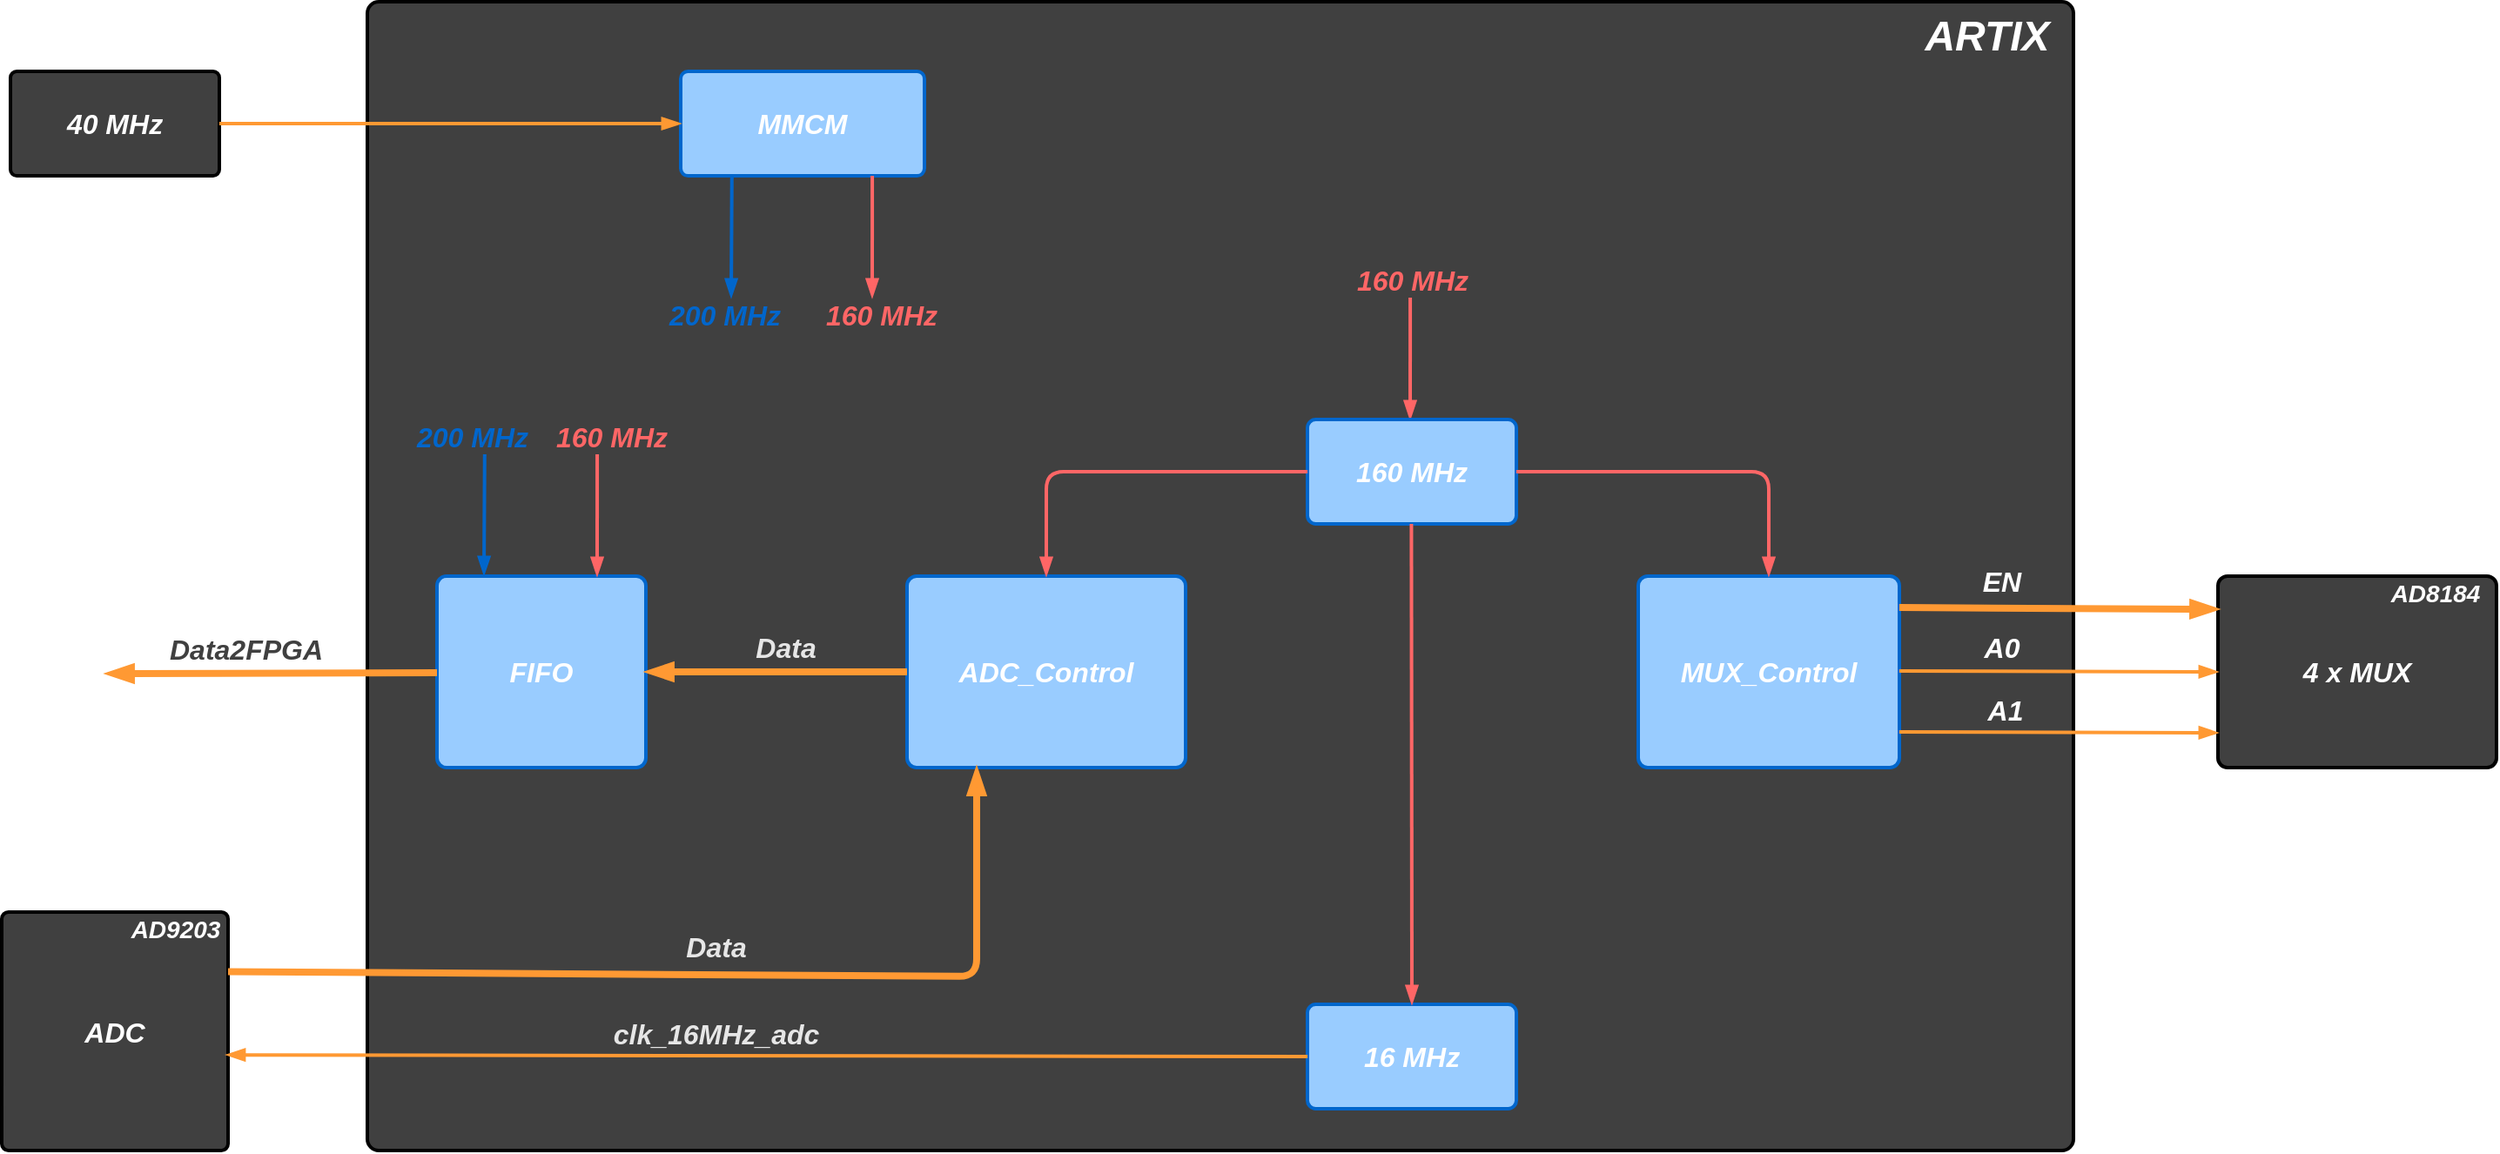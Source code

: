 <mxfile version="13.6.5" type="github">
  <diagram name="Page-1" id="90a13364-a465-7bf4-72fc-28e22215d7a0">
    <mxGraphModel dx="1422" dy="720" grid="1" gridSize="10" guides="1" tooltips="1" connect="1" arrows="1" fold="1" page="1" pageScale="1.5" pageWidth="1169" pageHeight="826" background="#ffffff" math="0" shadow="0">
      <root>
        <mxCell id="0" style=";html=1;" />
        <mxCell id="1" style=";html=1;" parent="0" />
        <mxCell id="dTF6DqdIlyTkAC6OraM3-1" value="" style="rounded=1;whiteSpace=wrap;html=1;arcSize=1;strokeWidth=2;fillColor=#404040;" vertex="1" parent="1">
          <mxGeometry x="340" y="270" width="980" height="660" as="geometry" />
        </mxCell>
        <mxCell id="dTF6DqdIlyTkAC6OraM3-2" value="&lt;font color=&quot;#ffffff&quot; size=&quot;1&quot;&gt;&lt;b&gt;&lt;i style=&quot;font-size: 16px&quot;&gt;MMCM&lt;/i&gt;&lt;/b&gt;&lt;/font&gt;" style="rounded=1;whiteSpace=wrap;html=1;strokeWidth=2;arcSize=7;fillColor=#99CCFF;strokeColor=#0066CC;" vertex="1" parent="1">
          <mxGeometry x="520" y="310" width="140" height="60" as="geometry" />
        </mxCell>
        <mxCell id="dTF6DqdIlyTkAC6OraM3-3" value="&lt;b&gt;&lt;font style=&quot;font-size: 16px&quot; color=&quot;#ffffff&quot;&gt;&lt;i&gt;FIFO&lt;/i&gt;&lt;/font&gt;&lt;/b&gt;" style="rounded=1;whiteSpace=wrap;html=1;strokeWidth=2;glass=0;shadow=0;sketch=0;arcSize=5;strokeColor=#0066CC;fillColor=#99CCFF;" vertex="1" parent="1">
          <mxGeometry x="380" y="600" width="120" height="110" as="geometry" />
        </mxCell>
        <mxCell id="dTF6DqdIlyTkAC6OraM3-4" value="&lt;b&gt;&lt;font color=&quot;#ffffff&quot; size=&quot;1&quot;&gt;&lt;i style=&quot;font-size: 16px&quot;&gt;40 MHz&lt;/i&gt;&lt;/font&gt;&lt;/b&gt;" style="rounded=1;whiteSpace=wrap;html=1;arcSize=6;strokeWidth=2;fillColor=#404040;" vertex="1" parent="1">
          <mxGeometry x="135" y="310" width="120" height="60" as="geometry" />
        </mxCell>
        <mxCell id="dTF6DqdIlyTkAC6OraM3-5" value="&lt;b&gt;&lt;i&gt;&lt;font style=&quot;font-size: 16px&quot; color=&quot;#ffffff&quot;&gt;ADC&lt;/font&gt;&lt;/i&gt;&lt;/b&gt;" style="rounded=1;whiteSpace=wrap;html=1;strokeWidth=2;arcSize=3;fillColor=#404040;" vertex="1" parent="1">
          <mxGeometry x="130" y="793" width="130" height="137" as="geometry" />
        </mxCell>
        <mxCell id="dTF6DqdIlyTkAC6OraM3-6" value="&lt;b&gt;&lt;i&gt;&lt;font style=&quot;font-size: 16px&quot; color=&quot;#ffffff&quot;&gt;ADC_Control&lt;/font&gt;&lt;/i&gt;&lt;/b&gt;" style="rounded=1;whiteSpace=wrap;html=1;arcSize=5;fillColor=#99CCFF;strokeWidth=2;strokeColor=#0066CC;" vertex="1" parent="1">
          <mxGeometry x="650" y="600" width="160" height="110" as="geometry" />
        </mxCell>
        <mxCell id="dTF6DqdIlyTkAC6OraM3-7" value="&lt;font style=&quot;font-size: 16px&quot; color=&quot;#ffffff&quot;&gt;&lt;b&gt;&lt;i&gt;MUX_Control&lt;/i&gt;&lt;/b&gt;&lt;/font&gt;" style="rounded=1;whiteSpace=wrap;html=1;strokeWidth=2;strokeColor=#0066CC;fillColor=#99CCFF;arcSize=5;" vertex="1" parent="1">
          <mxGeometry x="1070" y="600" width="150" height="110" as="geometry" />
        </mxCell>
        <mxCell id="dTF6DqdIlyTkAC6OraM3-8" value="&lt;b&gt;&lt;i&gt;&lt;font style=&quot;font-size: 16px&quot; color=&quot;#ffffff&quot;&gt;4 x MUX&lt;/font&gt;&lt;/i&gt;&lt;/b&gt;" style="rounded=1;whiteSpace=wrap;html=1;strokeWidth=2;arcSize=5;fillColor=#404040;" vertex="1" parent="1">
          <mxGeometry x="1403" y="600" width="160" height="110" as="geometry" />
        </mxCell>
        <mxCell id="dTF6DqdIlyTkAC6OraM3-10" value="" style="endArrow=blockThin;html=1;entryX=0;entryY=0.5;entryDx=0;entryDy=0;exitX=1;exitY=0.5;exitDx=0;exitDy=0;strokeWidth=2;endFill=1;strokeColor=#FF9933;" edge="1" parent="1" source="dTF6DqdIlyTkAC6OraM3-4" target="dTF6DqdIlyTkAC6OraM3-2">
          <mxGeometry width="50" height="50" relative="1" as="geometry">
            <mxPoint x="700" y="590" as="sourcePoint" />
            <mxPoint x="750" y="540" as="targetPoint" />
          </mxGeometry>
        </mxCell>
        <mxCell id="dTF6DqdIlyTkAC6OraM3-14" value="" style="endArrow=blockThin;html=1;strokeWidth=2;rounded=1;jumpSize=0;endFill=1;exitX=0.21;exitY=1.009;exitDx=0;exitDy=0;exitPerimeter=0;strokeColor=#0066CC;" edge="1" parent="1" source="dTF6DqdIlyTkAC6OraM3-2">
          <mxGeometry width="50" height="50" relative="1" as="geometry">
            <mxPoint x="550" y="373" as="sourcePoint" />
            <mxPoint x="549" y="440" as="targetPoint" />
          </mxGeometry>
        </mxCell>
        <mxCell id="dTF6DqdIlyTkAC6OraM3-15" value="" style="endArrow=blockThin;html=1;endFill=1;strokeWidth=2;exitX=0.786;exitY=1;exitDx=0;exitDy=0;exitPerimeter=0;fillColor=#f8cecc;strokeColor=#FF6666;" edge="1" parent="1" source="dTF6DqdIlyTkAC6OraM3-2">
          <mxGeometry width="50" height="50" relative="1" as="geometry">
            <mxPoint x="680" y="390" as="sourcePoint" />
            <mxPoint x="630" y="440" as="targetPoint" />
          </mxGeometry>
        </mxCell>
        <mxCell id="dTF6DqdIlyTkAC6OraM3-16" value="&lt;b&gt;&lt;font style=&quot;font-size: 16px&quot; color=&quot;#0066cc&quot;&gt;&lt;i&gt;200 MHz&lt;/i&gt;&lt;/font&gt;&lt;/b&gt;" style="text;html=1;align=center;verticalAlign=middle;resizable=0;points=[];autosize=1;" vertex="1" parent="1">
          <mxGeometry x="505" y="440" width="80" height="20" as="geometry" />
        </mxCell>
        <mxCell id="dTF6DqdIlyTkAC6OraM3-17" value="&lt;font color=&quot;#ff6666&quot; size=&quot;1&quot;&gt;&lt;b style=&quot;font-size: 16px&quot;&gt;&lt;i&gt;160 MHz&lt;/i&gt;&lt;/b&gt;&lt;/font&gt;" style="text;html=1;align=center;verticalAlign=middle;resizable=0;points=[];autosize=1;" vertex="1" parent="1">
          <mxGeometry x="595" y="440" width="80" height="20" as="geometry" />
        </mxCell>
        <mxCell id="dTF6DqdIlyTkAC6OraM3-18" value="" style="endArrow=blockThin;html=1;strokeWidth=2;rounded=1;jumpSize=0;endFill=1;exitX=0.21;exitY=1.009;exitDx=0;exitDy=0;exitPerimeter=0;strokeColor=#0066CC;" edge="1" parent="1">
          <mxGeometry width="50" height="50" relative="1" as="geometry">
            <mxPoint x="407.4" y="530" as="sourcePoint" />
            <mxPoint x="407.0" y="599.46" as="targetPoint" />
          </mxGeometry>
        </mxCell>
        <mxCell id="dTF6DqdIlyTkAC6OraM3-19" value="" style="endArrow=blockThin;html=1;endFill=1;strokeWidth=2;exitX=0.786;exitY=1;exitDx=0;exitDy=0;exitPerimeter=0;fillColor=#f8cecc;strokeColor=#FF6666;" edge="1" parent="1">
          <mxGeometry width="50" height="50" relative="1" as="geometry">
            <mxPoint x="472.04" y="530" as="sourcePoint" />
            <mxPoint x="472" y="600" as="targetPoint" />
          </mxGeometry>
        </mxCell>
        <mxCell id="dTF6DqdIlyTkAC6OraM3-20" value="&lt;b&gt;&lt;font style=&quot;font-size: 16px&quot; color=&quot;#0066cc&quot;&gt;&lt;i&gt;200 MHz&lt;/i&gt;&lt;/font&gt;&lt;/b&gt;" style="text;html=1;align=center;verticalAlign=middle;resizable=0;points=[];autosize=1;" vertex="1" parent="1">
          <mxGeometry x="360" y="510" width="80" height="20" as="geometry" />
        </mxCell>
        <mxCell id="dTF6DqdIlyTkAC6OraM3-21" value="&lt;font color=&quot;#ff6666&quot; size=&quot;1&quot;&gt;&lt;b style=&quot;font-size: 16px&quot;&gt;&lt;i&gt;160 MHz&lt;/i&gt;&lt;/b&gt;&lt;/font&gt;" style="text;html=1;align=center;verticalAlign=middle;resizable=0;points=[];autosize=1;" vertex="1" parent="1">
          <mxGeometry x="440" y="510" width="80" height="20" as="geometry" />
        </mxCell>
        <mxCell id="dTF6DqdIlyTkAC6OraM3-22" value="" style="endArrow=blockThin;html=1;strokeWidth=4;entryX=1;entryY=0.5;entryDx=0;entryDy=0;exitX=0;exitY=0.5;exitDx=0;exitDy=0;endFill=1;strokeColor=#FF9933;" edge="1" parent="1" source="dTF6DqdIlyTkAC6OraM3-6" target="dTF6DqdIlyTkAC6OraM3-3">
          <mxGeometry width="50" height="50" relative="1" as="geometry">
            <mxPoint x="650" y="530" as="sourcePoint" />
            <mxPoint x="700" y="480" as="targetPoint" />
          </mxGeometry>
        </mxCell>
        <mxCell id="dTF6DqdIlyTkAC6OraM3-24" value="&lt;b&gt;&lt;i&gt;&lt;font style=&quot;font-size: 16px&quot; color=&quot;#e6e6e6&quot;&gt;Data&lt;/font&gt;&lt;/i&gt;&lt;/b&gt;" style="text;html=1;align=center;verticalAlign=middle;resizable=0;points=[];autosize=1;" vertex="1" parent="1">
          <mxGeometry x="555" y="631" width="50" height="20" as="geometry" />
        </mxCell>
        <mxCell id="dTF6DqdIlyTkAC6OraM3-25" value="" style="endArrow=blockThin;html=1;strokeWidth=4;entryX=0.25;entryY=1;entryDx=0;entryDy=0;endFill=1;exitX=1;exitY=0.25;exitDx=0;exitDy=0;strokeColor=#FF9933;" edge="1" parent="1" source="dTF6DqdIlyTkAC6OraM3-5">
          <mxGeometry width="50" height="50" relative="1" as="geometry">
            <mxPoint x="263" y="810" as="sourcePoint" />
            <mxPoint x="690.0" y="710" as="targetPoint" />
            <Array as="points">
              <mxPoint x="690" y="830" />
            </Array>
          </mxGeometry>
        </mxCell>
        <mxCell id="dTF6DqdIlyTkAC6OraM3-26" value="" style="endArrow=blockThin;html=1;endFill=1;strokeWidth=2;exitX=0.786;exitY=1;exitDx=0;exitDy=0;exitPerimeter=0;fillColor=#f8cecc;strokeColor=#FF6666;" edge="1" parent="1">
          <mxGeometry width="50" height="50" relative="1" as="geometry">
            <mxPoint x="939.04" y="440" as="sourcePoint" />
            <mxPoint x="939" y="510" as="targetPoint" />
          </mxGeometry>
        </mxCell>
        <mxCell id="dTF6DqdIlyTkAC6OraM3-28" value="&lt;b&gt;&lt;i&gt;&lt;font style=&quot;font-size: 16px&quot; color=&quot;#ffffff&quot;&gt;160 MHz&lt;/font&gt;&lt;/i&gt;&lt;/b&gt;" style="rounded=1;whiteSpace=wrap;html=1;shadow=0;glass=0;sketch=0;strokeWidth=2;arcSize=8;fillColor=#99CCFF;strokeColor=#0066CC;" vertex="1" parent="1">
          <mxGeometry x="880" y="510" width="120" height="60" as="geometry" />
        </mxCell>
        <mxCell id="dTF6DqdIlyTkAC6OraM3-29" value="" style="endArrow=blockThin;html=1;endFill=1;strokeWidth=2;exitX=0;exitY=0.5;exitDx=0;exitDy=0;fillColor=#f8cecc;strokeColor=#FF6666;entryX=0.5;entryY=0;entryDx=0;entryDy=0;" edge="1" parent="1" source="dTF6DqdIlyTkAC6OraM3-28" target="dTF6DqdIlyTkAC6OraM3-6">
          <mxGeometry width="50" height="50" relative="1" as="geometry">
            <mxPoint x="910.04" y="570" as="sourcePoint" />
            <mxPoint x="850" y="651" as="targetPoint" />
            <Array as="points">
              <mxPoint x="730" y="540" />
            </Array>
          </mxGeometry>
        </mxCell>
        <mxCell id="dTF6DqdIlyTkAC6OraM3-30" value="" style="endArrow=blockThin;html=1;endFill=1;strokeWidth=2;exitX=1;exitY=0.5;exitDx=0;exitDy=0;fillColor=#f8cecc;strokeColor=#FF6666;entryX=0.5;entryY=0;entryDx=0;entryDy=0;" edge="1" parent="1" source="dTF6DqdIlyTkAC6OraM3-28" target="dTF6DqdIlyTkAC6OraM3-7">
          <mxGeometry width="50" height="50" relative="1" as="geometry">
            <mxPoint x="1160" y="540" as="sourcePoint" />
            <mxPoint x="1010" y="600" as="targetPoint" />
            <Array as="points">
              <mxPoint x="1145" y="540" />
            </Array>
          </mxGeometry>
        </mxCell>
        <mxCell id="dTF6DqdIlyTkAC6OraM3-31" value="&lt;b&gt;&lt;i&gt;&lt;font style=&quot;font-size: 16px&quot; color=&quot;#ffffff&quot;&gt;16 MHz&lt;/font&gt;&lt;/i&gt;&lt;/b&gt;" style="rounded=1;whiteSpace=wrap;html=1;shadow=0;glass=0;sketch=0;strokeWidth=2;arcSize=8;fillColor=#99CCFF;strokeColor=#0066CC;" vertex="1" parent="1">
          <mxGeometry x="880" y="846" width="120" height="60" as="geometry" />
        </mxCell>
        <mxCell id="dTF6DqdIlyTkAC6OraM3-32" value="" style="endArrow=blockThin;html=1;endFill=1;strokeWidth=2;exitX=0.786;exitY=1;exitDx=0;exitDy=0;exitPerimeter=0;fillColor=#f8cecc;strokeColor=#FF6666;entryX=0.5;entryY=0;entryDx=0;entryDy=0;" edge="1" parent="1" target="dTF6DqdIlyTkAC6OraM3-31">
          <mxGeometry width="50" height="50" relative="1" as="geometry">
            <mxPoint x="939.71" y="570" as="sourcePoint" />
            <mxPoint x="939.67" y="640" as="targetPoint" />
          </mxGeometry>
        </mxCell>
        <mxCell id="dTF6DqdIlyTkAC6OraM3-33" value="" style="endArrow=blockThin;html=1;endFill=1;strokeWidth=2;exitX=0;exitY=0.5;exitDx=0;exitDy=0;fillColor=#f8cecc;entryX=0.992;entryY=0.599;entryDx=0;entryDy=0;entryPerimeter=0;strokeColor=#FF9933;" edge="1" parent="1" source="dTF6DqdIlyTkAC6OraM3-31" target="dTF6DqdIlyTkAC6OraM3-5">
          <mxGeometry width="50" height="50" relative="1" as="geometry">
            <mxPoint x="740" y="710" as="sourcePoint" />
            <mxPoint x="300" y="873" as="targetPoint" />
          </mxGeometry>
        </mxCell>
        <mxCell id="dTF6DqdIlyTkAC6OraM3-34" value="&lt;font color=&quot;#e6e6e6&quot; size=&quot;1&quot;&gt;&lt;b&gt;&lt;i style=&quot;font-size: 16px&quot;&gt;clk_16MHz_adc&lt;/i&gt;&lt;/b&gt;&lt;/font&gt;" style="text;html=1;align=center;verticalAlign=middle;resizable=0;points=[];autosize=1;" vertex="1" parent="1">
          <mxGeometry x="475" y="853" width="130" height="20" as="geometry" />
        </mxCell>
        <mxCell id="dTF6DqdIlyTkAC6OraM3-35" value="&lt;b&gt;&lt;i&gt;&lt;font style=&quot;font-size: 16px&quot; color=&quot;#e6e6e6&quot;&gt;Data&lt;/font&gt;&lt;/i&gt;&lt;/b&gt;" style="text;html=1;align=center;verticalAlign=middle;resizable=0;points=[];autosize=1;" vertex="1" parent="1">
          <mxGeometry x="515" y="803" width="50" height="20" as="geometry" />
        </mxCell>
        <mxCell id="dTF6DqdIlyTkAC6OraM3-36" value="&lt;b&gt;&lt;i&gt;&lt;font style=&quot;font-size: 14px&quot; color=&quot;#ffffff&quot;&gt;AD8184&lt;/font&gt;&lt;/i&gt;&lt;/b&gt;" style="text;html=1;strokeColor=none;fillColor=none;align=center;verticalAlign=middle;whiteSpace=wrap;rounded=0;shadow=0;glass=0;sketch=0;" vertex="1" parent="1">
          <mxGeometry x="1493" y="600" width="70" height="20" as="geometry" />
        </mxCell>
        <mxCell id="dTF6DqdIlyTkAC6OraM3-38" value="&lt;b&gt;&lt;i&gt;&lt;font style=&quot;font-size: 14px&quot; color=&quot;#ffffff&quot;&gt;AD9203&lt;/font&gt;&lt;/i&gt;&lt;/b&gt;" style="text;html=1;strokeColor=none;fillColor=none;align=center;verticalAlign=middle;whiteSpace=wrap;rounded=0;shadow=0;glass=0;sketch=0;" vertex="1" parent="1">
          <mxGeometry x="200" y="793" width="60" height="20" as="geometry" />
        </mxCell>
        <mxCell id="dTF6DqdIlyTkAC6OraM3-39" value="&lt;font color=&quot;#ff6666&quot; size=&quot;1&quot;&gt;&lt;b style=&quot;font-size: 16px&quot;&gt;&lt;i&gt;160 MHz&lt;/i&gt;&lt;/b&gt;&lt;/font&gt;" style="text;html=1;align=center;verticalAlign=middle;resizable=0;points=[];autosize=1;" vertex="1" parent="1">
          <mxGeometry x="900" y="420" width="80" height="20" as="geometry" />
        </mxCell>
        <mxCell id="dTF6DqdIlyTkAC6OraM3-40" value="" style="endArrow=blockThin;html=1;endFill=1;strokeWidth=4;fillColor=#f8cecc;exitX=1;exitY=0.164;exitDx=0;exitDy=0;exitPerimeter=0;entryX=0;entryY=0.173;entryDx=0;entryDy=0;entryPerimeter=0;strokeColor=#FF9933;" edge="1" parent="1" source="dTF6DqdIlyTkAC6OraM3-7" target="dTF6DqdIlyTkAC6OraM3-8">
          <mxGeometry width="50" height="50" relative="1" as="geometry">
            <mxPoint x="1420" y="430" as="sourcePoint" />
            <mxPoint x="1400" y="550" as="targetPoint" />
          </mxGeometry>
        </mxCell>
        <mxCell id="dTF6DqdIlyTkAC6OraM3-41" value="" style="endArrow=blockThin;html=1;endFill=1;strokeWidth=2;fillColor=#f8cecc;exitX=1;exitY=0.164;exitDx=0;exitDy=0;exitPerimeter=0;entryX=0;entryY=0.5;entryDx=0;entryDy=0;strokeColor=#FF9933;" edge="1" parent="1" target="dTF6DqdIlyTkAC6OraM3-8">
          <mxGeometry width="50" height="50" relative="1" as="geometry">
            <mxPoint x="1220" y="654.5" as="sourcePoint" />
            <mxPoint x="1400" y="655" as="targetPoint" />
          </mxGeometry>
        </mxCell>
        <mxCell id="dTF6DqdIlyTkAC6OraM3-43" value="&lt;b&gt;&lt;i&gt;&lt;font style=&quot;font-size: 16px&quot; color=&quot;#ffffff&quot;&gt;EN&lt;/font&gt;&lt;/i&gt;&lt;/b&gt;" style="text;html=1;strokeColor=none;fillColor=none;align=center;verticalAlign=middle;whiteSpace=wrap;rounded=0;shadow=0;glass=0;sketch=0;" vertex="1" parent="1">
          <mxGeometry x="1259" y="593" width="40" height="20" as="geometry" />
        </mxCell>
        <mxCell id="dTF6DqdIlyTkAC6OraM3-44" value="&lt;b&gt;&lt;i&gt;&lt;font style=&quot;font-size: 16px&quot; color=&quot;#ffffff&quot;&gt;A0&lt;/font&gt;&lt;/i&gt;&lt;/b&gt;" style="text;html=1;strokeColor=none;fillColor=none;align=center;verticalAlign=middle;whiteSpace=wrap;rounded=0;shadow=0;glass=0;sketch=0;" vertex="1" parent="1">
          <mxGeometry x="1259" y="631" width="40" height="20" as="geometry" />
        </mxCell>
        <mxCell id="dTF6DqdIlyTkAC6OraM3-45" value="&lt;b&gt;&lt;i&gt;&lt;font style=&quot;font-size: 16px&quot; color=&quot;#ffffff&quot;&gt;A1&lt;/font&gt;&lt;/i&gt;&lt;/b&gt;" style="text;html=1;strokeColor=none;fillColor=none;align=center;verticalAlign=middle;whiteSpace=wrap;rounded=0;shadow=0;glass=0;sketch=0;" vertex="1" parent="1">
          <mxGeometry x="1261" y="667" width="40" height="20" as="geometry" />
        </mxCell>
        <mxCell id="dTF6DqdIlyTkAC6OraM3-46" value="" style="endArrow=blockThin;html=1;strokeWidth=4;exitX=0;exitY=0.5;exitDx=0;exitDy=0;endFill=1;strokeColor=#FF9933;" edge="1" parent="1">
          <mxGeometry width="50" height="50" relative="1" as="geometry">
            <mxPoint x="380" y="655.5" as="sourcePoint" />
            <mxPoint x="190" y="656" as="targetPoint" />
          </mxGeometry>
        </mxCell>
        <mxCell id="dTF6DqdIlyTkAC6OraM3-48" value="" style="endArrow=blockThin;html=1;endFill=1;strokeWidth=2;fillColor=#f8cecc;exitX=1;exitY=0.164;exitDx=0;exitDy=0;exitPerimeter=0;entryX=0;entryY=0.5;entryDx=0;entryDy=0;strokeColor=#FF9933;" edge="1" parent="1">
          <mxGeometry width="50" height="50" relative="1" as="geometry">
            <mxPoint x="1220" y="689.5" as="sourcePoint" />
            <mxPoint x="1403" y="690" as="targetPoint" />
          </mxGeometry>
        </mxCell>
        <mxCell id="dTF6DqdIlyTkAC6OraM3-52" value="&lt;b&gt;&lt;i&gt;&lt;font style=&quot;font-size: 16px&quot; color=&quot;#404040&quot;&gt;Data2FPGA&lt;/font&gt;&lt;/i&gt;&lt;/b&gt;" style="text;html=1;align=center;verticalAlign=middle;resizable=0;points=[];autosize=1;" vertex="1" parent="1">
          <mxGeometry x="220" y="632" width="100" height="20" as="geometry" />
        </mxCell>
        <mxCell id="dTF6DqdIlyTkAC6OraM3-61" value="&lt;font color=&quot;#ffffff&quot;&gt;&lt;i&gt;ARTIX&lt;/i&gt;&lt;/font&gt;" style="text;strokeColor=none;fillColor=none;html=1;fontSize=24;fontStyle=1;verticalAlign=middle;align=center;rounded=1;shadow=0;glass=0;dashed=1;dashPattern=1 1;sketch=0;" vertex="1" parent="1">
          <mxGeometry x="1220" y="270" width="100" height="40" as="geometry" />
        </mxCell>
      </root>
    </mxGraphModel>
  </diagram>
</mxfile>
